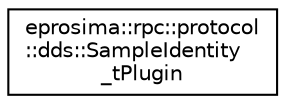 digraph "Graphical Class Hierarchy"
{
  edge [fontname="Helvetica",fontsize="10",labelfontname="Helvetica",labelfontsize="10"];
  node [fontname="Helvetica",fontsize="10",shape=record];
  rankdir="LR";
  Node1 [label="eprosima::rpc::protocol\l::dds::SampleIdentity\l_tPlugin",height=0.2,width=0.4,color="black", fillcolor="white", style="filled",URL="$classeprosima_1_1rpc_1_1protocol_1_1dds_1_1_sample_identity__t_plugin.html"];
}

